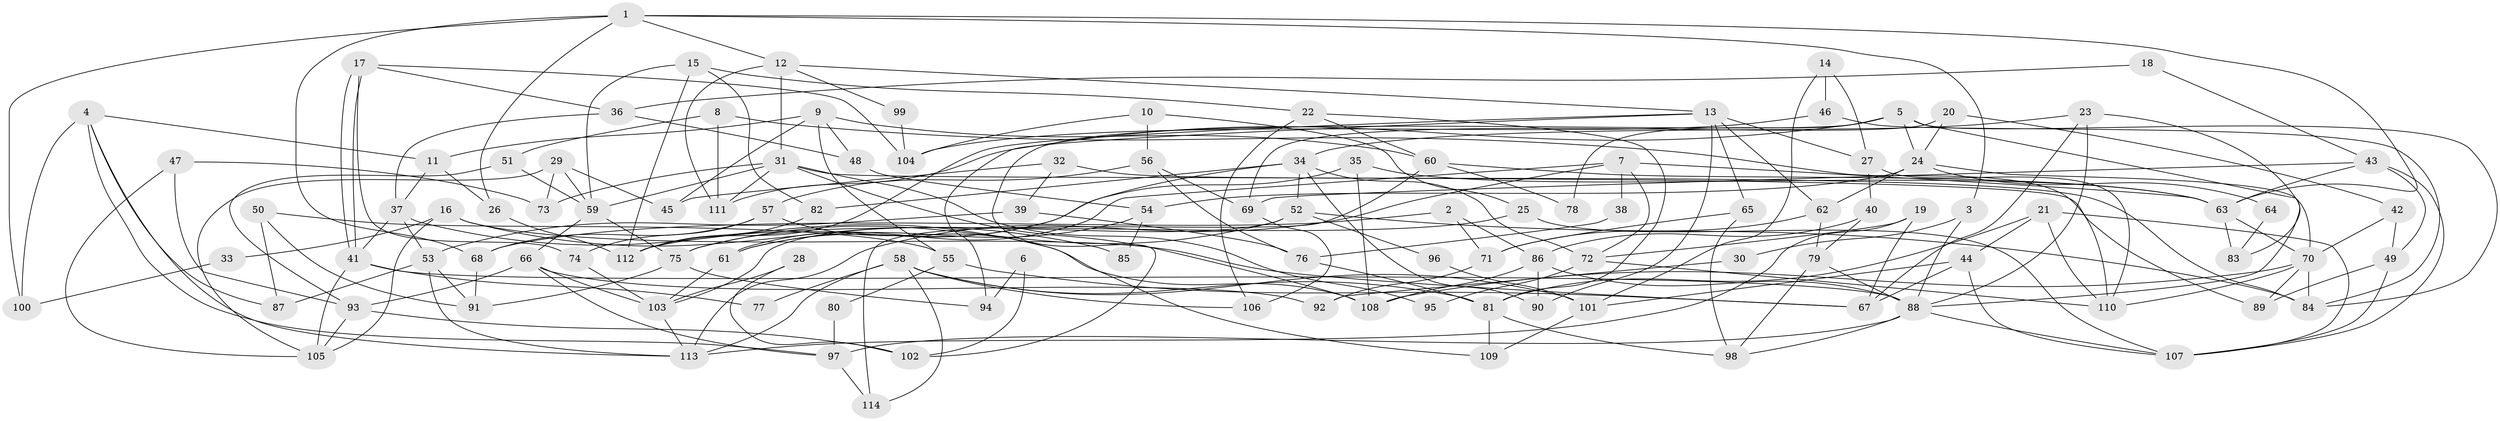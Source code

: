// Generated by graph-tools (version 1.1) at 2025/51/03/09/25 04:51:35]
// undirected, 114 vertices, 228 edges
graph export_dot {
graph [start="1"]
  node [color=gray90,style=filled];
  1;
  2;
  3;
  4;
  5;
  6;
  7;
  8;
  9;
  10;
  11;
  12;
  13;
  14;
  15;
  16;
  17;
  18;
  19;
  20;
  21;
  22;
  23;
  24;
  25;
  26;
  27;
  28;
  29;
  30;
  31;
  32;
  33;
  34;
  35;
  36;
  37;
  38;
  39;
  40;
  41;
  42;
  43;
  44;
  45;
  46;
  47;
  48;
  49;
  50;
  51;
  52;
  53;
  54;
  55;
  56;
  57;
  58;
  59;
  60;
  61;
  62;
  63;
  64;
  65;
  66;
  67;
  68;
  69;
  70;
  71;
  72;
  73;
  74;
  75;
  76;
  77;
  78;
  79;
  80;
  81;
  82;
  83;
  84;
  85;
  86;
  87;
  88;
  89;
  90;
  91;
  92;
  93;
  94;
  95;
  96;
  97;
  98;
  99;
  100;
  101;
  102;
  103;
  104;
  105;
  106;
  107;
  108;
  109;
  110;
  111;
  112;
  113;
  114;
  1 -- 68;
  1 -- 63;
  1 -- 3;
  1 -- 12;
  1 -- 26;
  1 -- 100;
  2 -- 86;
  2 -- 71;
  2 -- 68;
  3 -- 88;
  3 -- 30;
  4 -- 97;
  4 -- 11;
  4 -- 87;
  4 -- 100;
  4 -- 113;
  5 -- 84;
  5 -- 24;
  5 -- 78;
  5 -- 88;
  5 -- 102;
  5 -- 111;
  6 -- 94;
  6 -- 102;
  7 -- 61;
  7 -- 72;
  7 -- 38;
  7 -- 63;
  7 -- 113;
  8 -- 111;
  8 -- 51;
  8 -- 110;
  9 -- 55;
  9 -- 60;
  9 -- 11;
  9 -- 45;
  9 -- 48;
  10 -- 56;
  10 -- 25;
  10 -- 104;
  11 -- 37;
  11 -- 26;
  12 -- 111;
  12 -- 13;
  12 -- 31;
  12 -- 99;
  13 -- 112;
  13 -- 27;
  13 -- 62;
  13 -- 65;
  13 -- 90;
  13 -- 94;
  14 -- 27;
  14 -- 101;
  14 -- 46;
  15 -- 112;
  15 -- 59;
  15 -- 22;
  15 -- 82;
  16 -- 67;
  16 -- 105;
  16 -- 33;
  16 -- 85;
  17 -- 36;
  17 -- 41;
  17 -- 41;
  17 -- 74;
  17 -- 104;
  18 -- 43;
  18 -- 36;
  19 -- 72;
  19 -- 113;
  19 -- 67;
  20 -- 69;
  20 -- 42;
  20 -- 24;
  21 -- 110;
  21 -- 44;
  21 -- 81;
  21 -- 107;
  22 -- 60;
  22 -- 81;
  22 -- 106;
  23 -- 88;
  23 -- 67;
  23 -- 34;
  23 -- 83;
  24 -- 62;
  24 -- 54;
  24 -- 64;
  24 -- 70;
  25 -- 107;
  25 -- 112;
  26 -- 112;
  27 -- 110;
  27 -- 40;
  28 -- 102;
  28 -- 103;
  29 -- 45;
  29 -- 105;
  29 -- 59;
  29 -- 73;
  30 -- 92;
  31 -- 108;
  31 -- 59;
  31 -- 73;
  31 -- 89;
  31 -- 95;
  31 -- 111;
  32 -- 39;
  32 -- 84;
  32 -- 45;
  33 -- 100;
  34 -- 90;
  34 -- 52;
  34 -- 61;
  34 -- 72;
  34 -- 82;
  35 -- 63;
  35 -- 75;
  35 -- 108;
  36 -- 37;
  36 -- 48;
  37 -- 108;
  37 -- 41;
  37 -- 53;
  38 -- 76;
  39 -- 53;
  39 -- 76;
  40 -- 79;
  40 -- 86;
  41 -- 88;
  41 -- 77;
  41 -- 105;
  42 -- 70;
  42 -- 49;
  43 -- 49;
  43 -- 107;
  43 -- 63;
  43 -- 69;
  44 -- 101;
  44 -- 107;
  44 -- 67;
  46 -- 104;
  46 -- 84;
  47 -- 73;
  47 -- 93;
  47 -- 105;
  48 -- 54;
  49 -- 107;
  49 -- 89;
  50 -- 87;
  50 -- 91;
  50 -- 55;
  51 -- 93;
  51 -- 59;
  52 -- 84;
  52 -- 75;
  52 -- 96;
  52 -- 103;
  53 -- 113;
  53 -- 87;
  53 -- 91;
  54 -- 61;
  54 -- 85;
  55 -- 67;
  55 -- 80;
  56 -- 57;
  56 -- 69;
  56 -- 76;
  57 -- 68;
  57 -- 74;
  57 -- 109;
  58 -- 113;
  58 -- 81;
  58 -- 77;
  58 -- 101;
  58 -- 106;
  58 -- 114;
  59 -- 66;
  59 -- 75;
  60 -- 114;
  60 -- 63;
  60 -- 78;
  61 -- 103;
  62 -- 79;
  62 -- 71;
  63 -- 70;
  63 -- 83;
  64 -- 83;
  65 -- 98;
  65 -- 71;
  66 -- 103;
  66 -- 92;
  66 -- 93;
  66 -- 97;
  68 -- 91;
  69 -- 106;
  70 -- 84;
  70 -- 89;
  70 -- 108;
  70 -- 110;
  71 -- 92;
  72 -- 110;
  72 -- 95;
  74 -- 103;
  75 -- 91;
  75 -- 94;
  76 -- 81;
  79 -- 88;
  79 -- 98;
  80 -- 97;
  81 -- 98;
  81 -- 109;
  82 -- 112;
  86 -- 108;
  86 -- 88;
  86 -- 90;
  88 -- 97;
  88 -- 98;
  88 -- 107;
  93 -- 105;
  93 -- 102;
  96 -- 101;
  97 -- 114;
  99 -- 104;
  101 -- 109;
  103 -- 113;
}
